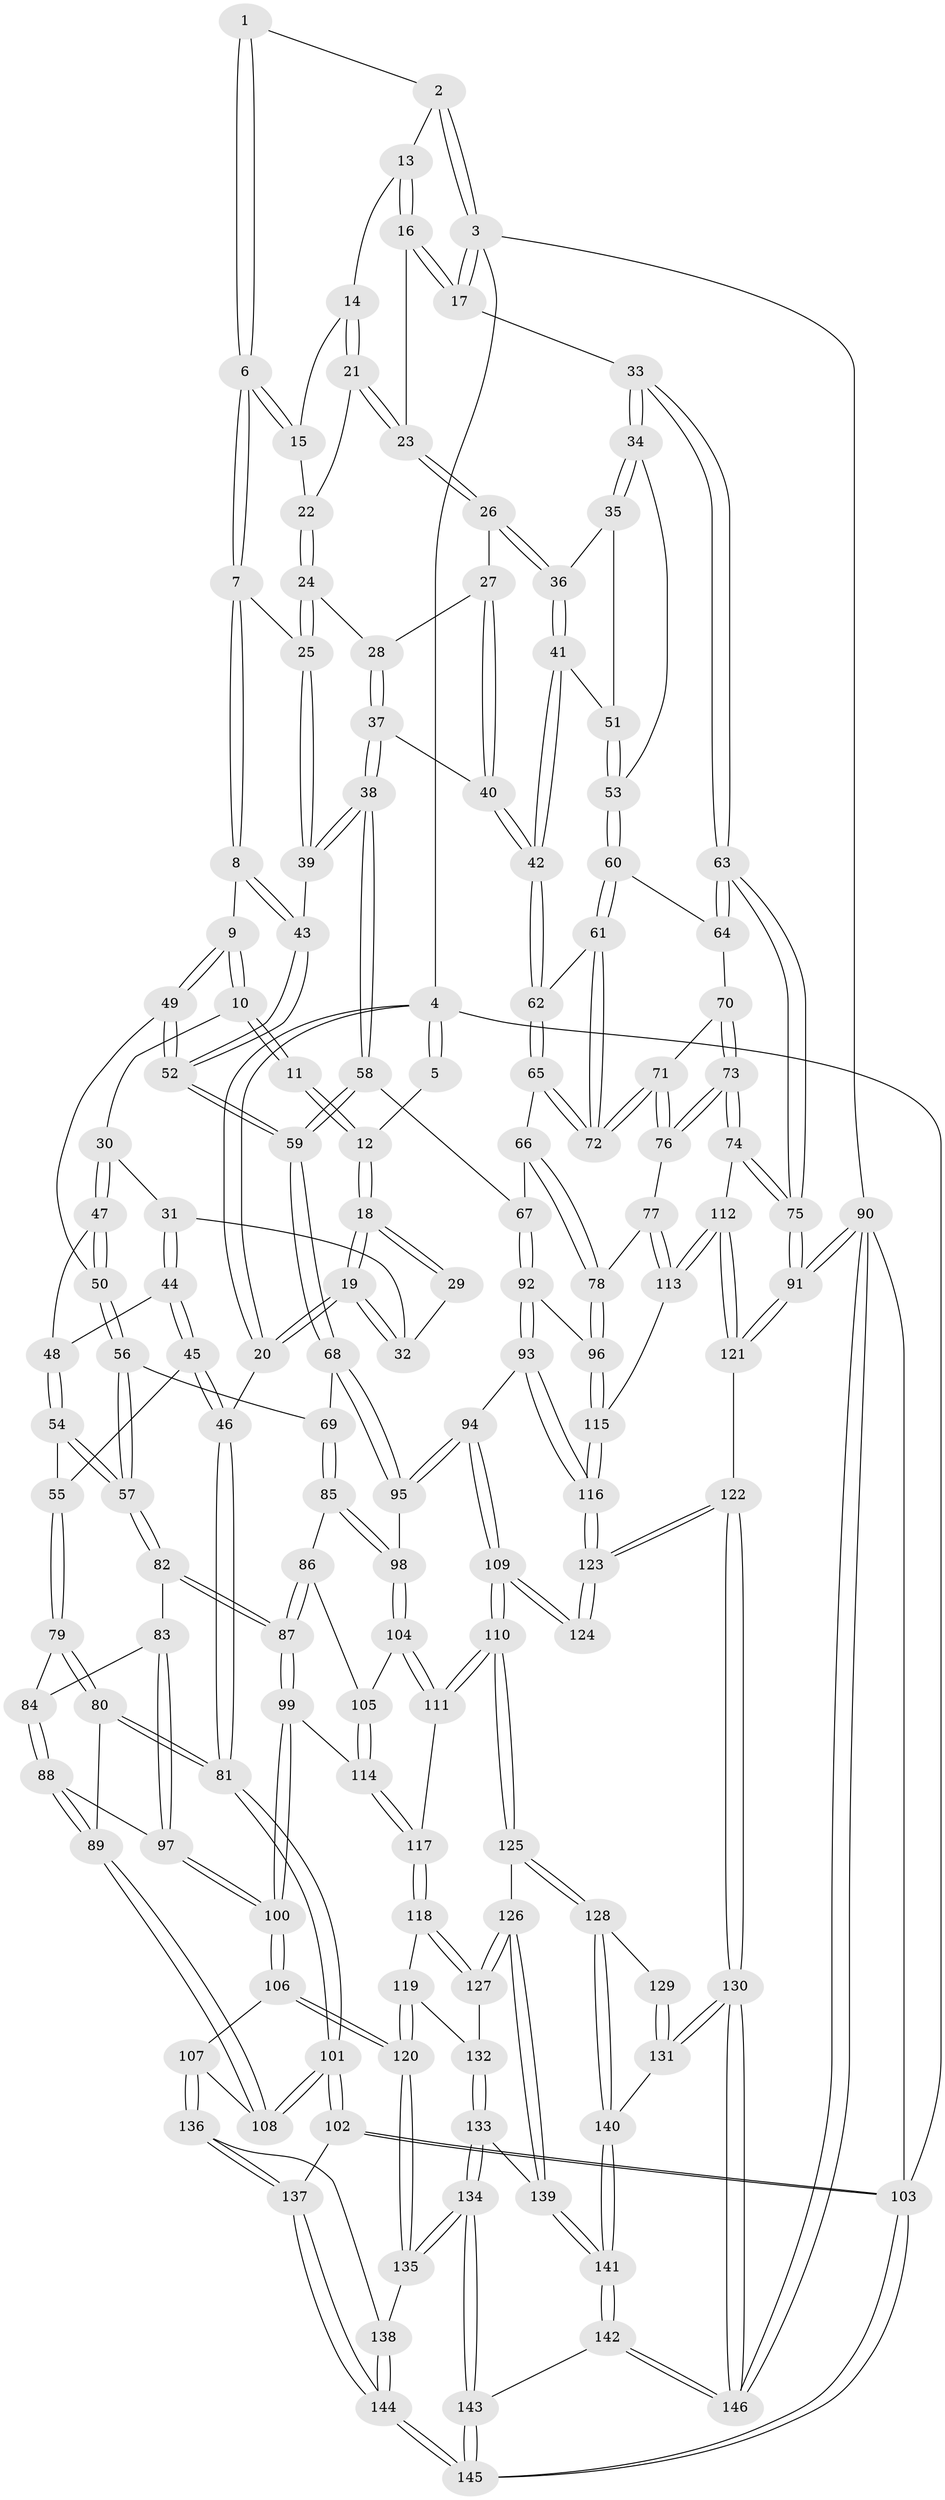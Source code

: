 // coarse degree distribution, {4: 0.4069767441860465, 5: 0.3372093023255814, 6: 0.10465116279069768, 3: 0.1511627906976744}
// Generated by graph-tools (version 1.1) at 2025/24/03/03/25 07:24:39]
// undirected, 146 vertices, 362 edges
graph export_dot {
graph [start="1"]
  node [color=gray90,style=filled];
  1 [pos="+0.6045008007075665+0"];
  2 [pos="+0.6367023161303639+0"];
  3 [pos="+1+0"];
  4 [pos="+0+0"];
  5 [pos="+0.22988078626035527+0"];
  6 [pos="+0.5234842847634128+0.10829920899373628"];
  7 [pos="+0.48017655320904523+0.1746097051295317"];
  8 [pos="+0.4419714475235696+0.18927100196368865"];
  9 [pos="+0.4022396951781553+0.19852687184119833"];
  10 [pos="+0.37901740468503686+0.18730293585582822"];
  11 [pos="+0.27611307839380345+0.1045727955710043"];
  12 [pos="+0.23178230737050243+0"];
  13 [pos="+0.7253715821162916+0.005887302427898064"];
  14 [pos="+0.7543817240987981+0.10854404954661477"];
  15 [pos="+0.6588037965365674+0.13860839663789024"];
  16 [pos="+1+0.08821508751829533"];
  17 [pos="+1+0"];
  18 [pos="+0+0.16480354787192586"];
  19 [pos="+0+0.19197129324987075"];
  20 [pos="+0+0.23121611123336028"];
  21 [pos="+0.7843174412853291+0.14467815863253417"];
  22 [pos="+0.6701434861731281+0.20241616539422755"];
  23 [pos="+0.8216945136101163+0.1734695246882754"];
  24 [pos="+0.6519739525426019+0.23543820911586938"];
  25 [pos="+0.522518272149997+0.20603663739771022"];
  26 [pos="+0.8093010120980544+0.22113079829238003"];
  27 [pos="+0.7534527381918253+0.24454474512144322"];
  28 [pos="+0.6721451657949223+0.2581989981569272"];
  29 [pos="+0.2177900129205802+0.15742401865528477"];
  30 [pos="+0.22970664657444725+0.29931385395948984"];
  31 [pos="+0.17097653277116873+0.2785211998137786"];
  32 [pos="+0.16655755585366833+0.2305276673148627"];
  33 [pos="+1+0.2836641829038589"];
  34 [pos="+1+0.3218952405394338"];
  35 [pos="+0.8316954978470195+0.27938214906556447"];
  36 [pos="+0.8155619276228051+0.24567498848848324"];
  37 [pos="+0.6630804361236639+0.3766365948145626"];
  38 [pos="+0.6198899688595734+0.38676612712865893"];
  39 [pos="+0.6082233420133641+0.3732041116803289"];
  40 [pos="+0.6961924416863049+0.386330271162617"];
  41 [pos="+0.7015369953092134+0.3823932079587471"];
  42 [pos="+0.696480129389806+0.3864608328581757"];
  43 [pos="+0.5122807154899788+0.34865096702459425"];
  44 [pos="+0.13864089483927294+0.3208601843197925"];
  45 [pos="+0+0.3612543069789075"];
  46 [pos="+0+0.31159560219531135"];
  47 [pos="+0.2401184174904844+0.3405360285495106"];
  48 [pos="+0.19552268218373506+0.38626550984718855"];
  49 [pos="+0.3732611016330776+0.37245190308410003"];
  50 [pos="+0.35905713886161406+0.38146015163812647"];
  51 [pos="+0.8308114918404961+0.31543409357310737"];
  52 [pos="+0.4539420057992107+0.4336590251617257"];
  53 [pos="+0.8540016525085555+0.39717907871716945"];
  54 [pos="+0.19689401072666587+0.46250086755183833"];
  55 [pos="+0.14273755532894522+0.4773034889919669"];
  56 [pos="+0.2737986958492078+0.4870064571563665"];
  57 [pos="+0.2721264817953559+0.48745472049532534"];
  58 [pos="+0.5439710846857999+0.4916707814205843"];
  59 [pos="+0.510029395598371+0.49933609400302675"];
  60 [pos="+0.8494334652530363+0.4093864153001787"];
  61 [pos="+0.8194921924240348+0.42298364803468386"];
  62 [pos="+0.7010236397069076+0.39111692708988943"];
  63 [pos="+1+0.4514987938663033"];
  64 [pos="+0.868261949949514+0.42876867839392074"];
  65 [pos="+0.7151081236672294+0.4893748519788466"];
  66 [pos="+0.7130476107125279+0.4926487556609668"];
  67 [pos="+0.6182472383334864+0.5430718808697909"];
  68 [pos="+0.4984987803198529+0.5174437823029574"];
  69 [pos="+0.2844977354792728+0.4950755983487559"];
  70 [pos="+0.8886702583472632+0.475342893522894"];
  71 [pos="+0.8174891645707021+0.5596188272897314"];
  72 [pos="+0.7958552013442378+0.5043975507978186"];
  73 [pos="+1+0.5634662730108021"];
  74 [pos="+1+0.6042540588460472"];
  75 [pos="+1+0.6024590721051558"];
  76 [pos="+0.8181716590966541+0.5675859391621924"];
  77 [pos="+0.7948223608363763+0.6046618870340285"];
  78 [pos="+0.7442398018671003+0.6225344332473257"];
  79 [pos="+0.12502024937248093+0.5229031879836454"];
  80 [pos="+0+0.5742715199341857"];
  81 [pos="+0+0.5361450611637396"];
  82 [pos="+0.24522597119712686+0.5842348729374994"];
  83 [pos="+0.15793153125530685+0.5874432733005014"];
  84 [pos="+0.12925035880682392+0.5467024361331876"];
  85 [pos="+0.3748541474270054+0.5907134688998252"];
  86 [pos="+0.37467939881814744+0.5909681035742996"];
  87 [pos="+0.2606392291631245+0.66354916493569"];
  88 [pos="+0.08159533609776677+0.6195301664029721"];
  89 [pos="+0.06055197943740158+0.6350245636962827"];
  90 [pos="+1+1"];
  91 [pos="+1+1"];
  92 [pos="+0.6779172667342344+0.6509331208036133"];
  93 [pos="+0.6528564562579634+0.6863245945464045"];
  94 [pos="+0.6086427487551553+0.7163585449790147"];
  95 [pos="+0.49054503353287693+0.5348388686252824"];
  96 [pos="+0.7193965027978809+0.6398776008172135"];
  97 [pos="+0.1551974713989542+0.6246934338212276"];
  98 [pos="+0.4546372459190293+0.5788360062867224"];
  99 [pos="+0.2590643954983521+0.6695481892637393"];
  100 [pos="+0.18174388175398873+0.7095094770673385"];
  101 [pos="+0+0.7902814473446881"];
  102 [pos="+0+0.8043321700681004"];
  103 [pos="+0+1"];
  104 [pos="+0.4673590504767096+0.6899429625061975"];
  105 [pos="+0.371552508318467+0.6715786508594812"];
  106 [pos="+0.12579560796801056+0.7780551715422785"];
  107 [pos="+0.12102563318513862+0.7798864348407248"];
  108 [pos="+0.11004905439133911+0.7757387060196985"];
  109 [pos="+0.5698350296853834+0.760782234613269"];
  110 [pos="+0.5494222874581098+0.7788455602216997"];
  111 [pos="+0.4884572099080362+0.7410299668471946"];
  112 [pos="+0.9083500255233781+0.7147736627169508"];
  113 [pos="+0.904875956344757+0.7141205153618148"];
  114 [pos="+0.3258483556922076+0.7206292019175586"];
  115 [pos="+0.8088585101944902+0.7535495032305882"];
  116 [pos="+0.7701688507464721+0.8137114356316615"];
  117 [pos="+0.3488786205398222+0.7686078936321217"];
  118 [pos="+0.3476501875831467+0.7715617511552374"];
  119 [pos="+0.31663243318624346+0.8303623411026961"];
  120 [pos="+0.2983056171655745+0.8448485254720539"];
  121 [pos="+0.9060271940845034+0.8498915005106594"];
  122 [pos="+0.8156722748272869+0.9046548628439439"];
  123 [pos="+0.7696062752178632+0.8218654578447482"];
  124 [pos="+0.7487179269063824+0.8251649464091696"];
  125 [pos="+0.5494250104304165+0.8162849766333246"];
  126 [pos="+0.4721756012060957+0.8686947486426234"];
  127 [pos="+0.46033412204753954+0.8665649564053911"];
  128 [pos="+0.5556226608011935+0.825824226409696"];
  129 [pos="+0.691252430067384+0.8499652505859145"];
  130 [pos="+0.7591449175539591+1"];
  131 [pos="+0.6873891972065472+1"];
  132 [pos="+0.3879719224628062+0.8620670019873655"];
  133 [pos="+0.3898852703528127+0.9161355138270204"];
  134 [pos="+0.33321586682539006+0.9681416300464797"];
  135 [pos="+0.29598594065617784+0.8903695156343374"];
  136 [pos="+0.1205782331990616+0.8162344248786151"];
  137 [pos="+0.08201013180854319+0.9432946383215975"];
  138 [pos="+0.20856040799781503+0.9349265940946785"];
  139 [pos="+0.45589482965878947+0.9040439075640239"];
  140 [pos="+0.5718148570217139+0.8707150790313614"];
  141 [pos="+0.43842544780515985+1"];
  142 [pos="+0.40217788799004656+1"];
  143 [pos="+0.37492988616188766+1"];
  144 [pos="+0.11650409471075732+1"];
  145 [pos="+0.11199771570719257+1"];
  146 [pos="+0.7693324431098099+1"];
  1 -- 2;
  1 -- 6;
  1 -- 6;
  2 -- 3;
  2 -- 3;
  2 -- 13;
  3 -- 4;
  3 -- 17;
  3 -- 17;
  3 -- 90;
  4 -- 5;
  4 -- 5;
  4 -- 20;
  4 -- 20;
  4 -- 103;
  5 -- 12;
  6 -- 7;
  6 -- 7;
  6 -- 15;
  6 -- 15;
  7 -- 8;
  7 -- 8;
  7 -- 25;
  8 -- 9;
  8 -- 43;
  8 -- 43;
  9 -- 10;
  9 -- 10;
  9 -- 49;
  9 -- 49;
  10 -- 11;
  10 -- 11;
  10 -- 30;
  11 -- 12;
  11 -- 12;
  12 -- 18;
  12 -- 18;
  13 -- 14;
  13 -- 16;
  13 -- 16;
  14 -- 15;
  14 -- 21;
  14 -- 21;
  15 -- 22;
  16 -- 17;
  16 -- 17;
  16 -- 23;
  17 -- 33;
  18 -- 19;
  18 -- 19;
  18 -- 29;
  18 -- 29;
  19 -- 20;
  19 -- 20;
  19 -- 32;
  19 -- 32;
  20 -- 46;
  21 -- 22;
  21 -- 23;
  21 -- 23;
  22 -- 24;
  22 -- 24;
  23 -- 26;
  23 -- 26;
  24 -- 25;
  24 -- 25;
  24 -- 28;
  25 -- 39;
  25 -- 39;
  26 -- 27;
  26 -- 36;
  26 -- 36;
  27 -- 28;
  27 -- 40;
  27 -- 40;
  28 -- 37;
  28 -- 37;
  29 -- 32;
  30 -- 31;
  30 -- 47;
  30 -- 47;
  31 -- 32;
  31 -- 44;
  31 -- 44;
  33 -- 34;
  33 -- 34;
  33 -- 63;
  33 -- 63;
  34 -- 35;
  34 -- 35;
  34 -- 53;
  35 -- 36;
  35 -- 51;
  36 -- 41;
  36 -- 41;
  37 -- 38;
  37 -- 38;
  37 -- 40;
  38 -- 39;
  38 -- 39;
  38 -- 58;
  38 -- 58;
  39 -- 43;
  40 -- 42;
  40 -- 42;
  41 -- 42;
  41 -- 42;
  41 -- 51;
  42 -- 62;
  42 -- 62;
  43 -- 52;
  43 -- 52;
  44 -- 45;
  44 -- 45;
  44 -- 48;
  45 -- 46;
  45 -- 46;
  45 -- 55;
  46 -- 81;
  46 -- 81;
  47 -- 48;
  47 -- 50;
  47 -- 50;
  48 -- 54;
  48 -- 54;
  49 -- 50;
  49 -- 52;
  49 -- 52;
  50 -- 56;
  50 -- 56;
  51 -- 53;
  51 -- 53;
  52 -- 59;
  52 -- 59;
  53 -- 60;
  53 -- 60;
  54 -- 55;
  54 -- 57;
  54 -- 57;
  55 -- 79;
  55 -- 79;
  56 -- 57;
  56 -- 57;
  56 -- 69;
  57 -- 82;
  57 -- 82;
  58 -- 59;
  58 -- 59;
  58 -- 67;
  59 -- 68;
  59 -- 68;
  60 -- 61;
  60 -- 61;
  60 -- 64;
  61 -- 62;
  61 -- 72;
  61 -- 72;
  62 -- 65;
  62 -- 65;
  63 -- 64;
  63 -- 64;
  63 -- 75;
  63 -- 75;
  64 -- 70;
  65 -- 66;
  65 -- 72;
  65 -- 72;
  66 -- 67;
  66 -- 78;
  66 -- 78;
  67 -- 92;
  67 -- 92;
  68 -- 69;
  68 -- 95;
  68 -- 95;
  69 -- 85;
  69 -- 85;
  70 -- 71;
  70 -- 73;
  70 -- 73;
  71 -- 72;
  71 -- 72;
  71 -- 76;
  71 -- 76;
  73 -- 74;
  73 -- 74;
  73 -- 76;
  73 -- 76;
  74 -- 75;
  74 -- 75;
  74 -- 112;
  75 -- 91;
  75 -- 91;
  76 -- 77;
  77 -- 78;
  77 -- 113;
  77 -- 113;
  78 -- 96;
  78 -- 96;
  79 -- 80;
  79 -- 80;
  79 -- 84;
  80 -- 81;
  80 -- 81;
  80 -- 89;
  81 -- 101;
  81 -- 101;
  82 -- 83;
  82 -- 87;
  82 -- 87;
  83 -- 84;
  83 -- 97;
  83 -- 97;
  84 -- 88;
  84 -- 88;
  85 -- 86;
  85 -- 98;
  85 -- 98;
  86 -- 87;
  86 -- 87;
  86 -- 105;
  87 -- 99;
  87 -- 99;
  88 -- 89;
  88 -- 89;
  88 -- 97;
  89 -- 108;
  89 -- 108;
  90 -- 91;
  90 -- 91;
  90 -- 146;
  90 -- 146;
  90 -- 103;
  91 -- 121;
  91 -- 121;
  92 -- 93;
  92 -- 93;
  92 -- 96;
  93 -- 94;
  93 -- 116;
  93 -- 116;
  94 -- 95;
  94 -- 95;
  94 -- 109;
  94 -- 109;
  95 -- 98;
  96 -- 115;
  96 -- 115;
  97 -- 100;
  97 -- 100;
  98 -- 104;
  98 -- 104;
  99 -- 100;
  99 -- 100;
  99 -- 114;
  100 -- 106;
  100 -- 106;
  101 -- 102;
  101 -- 102;
  101 -- 108;
  101 -- 108;
  102 -- 103;
  102 -- 103;
  102 -- 137;
  103 -- 145;
  103 -- 145;
  104 -- 105;
  104 -- 111;
  104 -- 111;
  105 -- 114;
  105 -- 114;
  106 -- 107;
  106 -- 120;
  106 -- 120;
  107 -- 108;
  107 -- 136;
  107 -- 136;
  109 -- 110;
  109 -- 110;
  109 -- 124;
  109 -- 124;
  110 -- 111;
  110 -- 111;
  110 -- 125;
  110 -- 125;
  111 -- 117;
  112 -- 113;
  112 -- 113;
  112 -- 121;
  112 -- 121;
  113 -- 115;
  114 -- 117;
  114 -- 117;
  115 -- 116;
  115 -- 116;
  116 -- 123;
  116 -- 123;
  117 -- 118;
  117 -- 118;
  118 -- 119;
  118 -- 127;
  118 -- 127;
  119 -- 120;
  119 -- 120;
  119 -- 132;
  120 -- 135;
  120 -- 135;
  121 -- 122;
  122 -- 123;
  122 -- 123;
  122 -- 130;
  122 -- 130;
  123 -- 124;
  123 -- 124;
  125 -- 126;
  125 -- 128;
  125 -- 128;
  126 -- 127;
  126 -- 127;
  126 -- 139;
  126 -- 139;
  127 -- 132;
  128 -- 129;
  128 -- 140;
  128 -- 140;
  129 -- 131;
  129 -- 131;
  130 -- 131;
  130 -- 131;
  130 -- 146;
  130 -- 146;
  131 -- 140;
  132 -- 133;
  132 -- 133;
  133 -- 134;
  133 -- 134;
  133 -- 139;
  134 -- 135;
  134 -- 135;
  134 -- 143;
  134 -- 143;
  135 -- 138;
  136 -- 137;
  136 -- 137;
  136 -- 138;
  137 -- 144;
  137 -- 144;
  138 -- 144;
  138 -- 144;
  139 -- 141;
  139 -- 141;
  140 -- 141;
  140 -- 141;
  141 -- 142;
  141 -- 142;
  142 -- 143;
  142 -- 146;
  142 -- 146;
  143 -- 145;
  143 -- 145;
  144 -- 145;
  144 -- 145;
}
